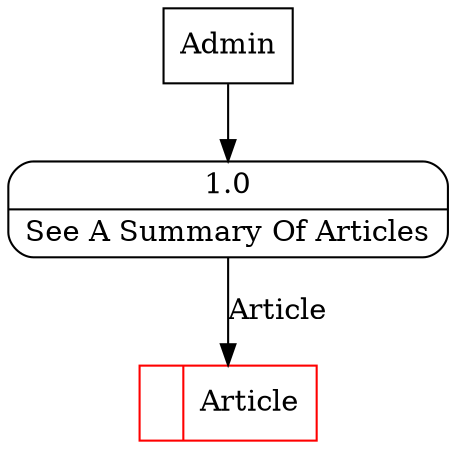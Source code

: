 digraph dfd2{ 
node[shape=record]
200 [label="<f0>  |<f1> Article " color=red];
201 [label="Admin" shape=box];
202 [label="{<f0> 1.0|<f1> See A Summary Of Articles }" shape=Mrecord];
201 -> 202
202 -> 200 [label="Article"]
}
